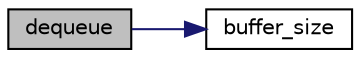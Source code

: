 digraph "dequeue"
{
 // LATEX_PDF_SIZE
  edge [fontname="Helvetica",fontsize="10",labelfontname="Helvetica",labelfontsize="10"];
  node [fontname="Helvetica",fontsize="10",shape=record];
  rankdir="LR";
  Node1 [label="dequeue",height=0.2,width=0.4,color="black", fillcolor="grey75", style="filled", fontcolor="black",tooltip="Dequeues a length of bytes."];
  Node1 -> Node2 [color="midnightblue",fontsize="10",style="solid",fontname="Helvetica"];
  Node2 [label="buffer_size",height=0.2,width=0.4,color="black", fillcolor="white", style="filled",URL="$cirbuffer_8c.html#a2f814236dddb19be2d91c62b2f2c90ce",tooltip="Get the size of the buffer/How many characters are currently queued."];
}
